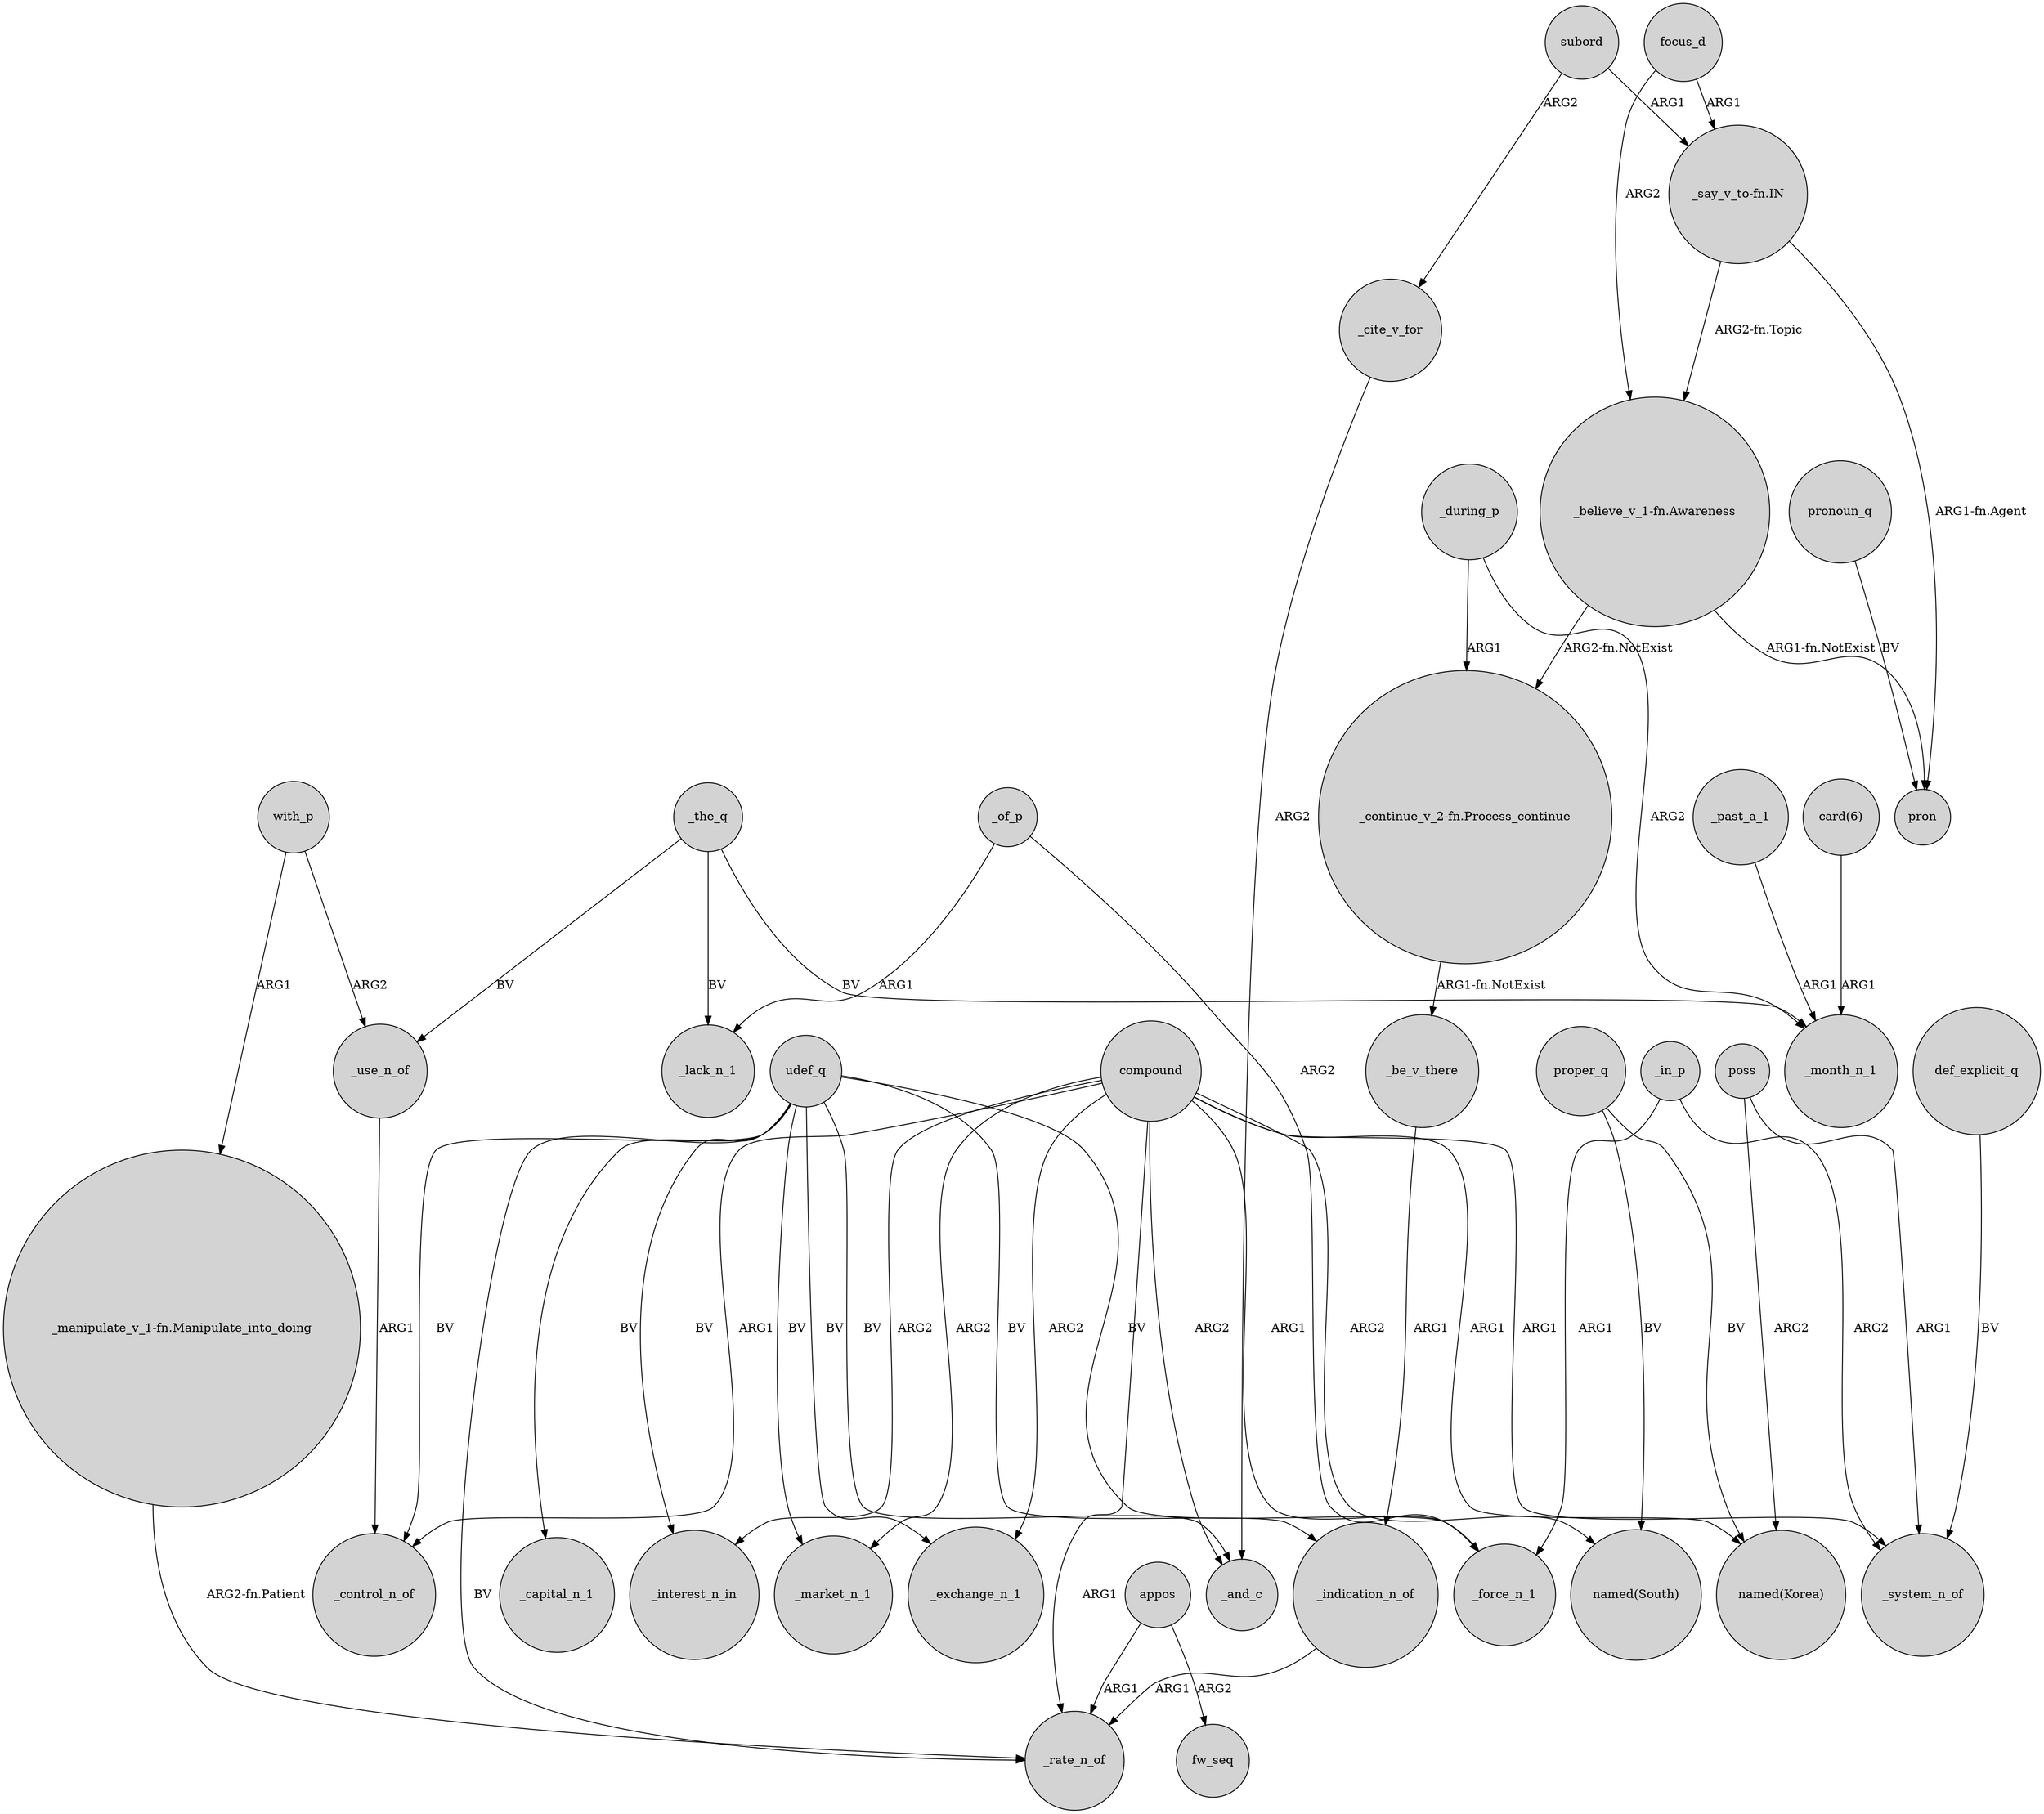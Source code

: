 digraph {
	node [shape=circle style=filled]
	compound -> _market_n_1 [label=ARG2]
	_be_v_there -> _indication_n_of [label=ARG1]
	_the_q -> _lack_n_1 [label=BV]
	udef_q -> _indication_n_of [label=BV]
	compound -> "named(South)" [label=ARG2]
	udef_q -> _force_n_1 [label=BV]
	_use_n_of -> _control_n_of [label=ARG1]
	_of_p -> _lack_n_1 [label=ARG1]
	_of_p -> _force_n_1 [label=ARG2]
	compound -> _system_n_of [label=ARG1]
	compound -> _force_n_1 [label=ARG1]
	with_p -> _use_n_of [label=ARG2]
	udef_q -> _control_n_of [label=BV]
	_the_q -> _use_n_of [label=BV]
	compound -> _rate_n_of [label=ARG1]
	subord -> _cite_v_for [label=ARG2]
	poss -> _system_n_of [label=ARG1]
	def_explicit_q -> _system_n_of [label=BV]
	subord -> "_say_v_to-fn.IN" [label=ARG1]
	udef_q -> _rate_n_of [label=BV]
	udef_q -> _market_n_1 [label=BV]
	udef_q -> _interest_n_in [label=BV]
	appos -> _rate_n_of [label=ARG1]
	compound -> _exchange_n_1 [label=ARG2]
	compound -> _interest_n_in [label=ARG2]
	poss -> "named(Korea)" [label=ARG2]
	_indication_n_of -> _rate_n_of [label=ARG1]
	pronoun_q -> pron [label=BV]
	_the_q -> _month_n_1 [label=BV]
	with_p -> "_manipulate_v_1-fn.Manipulate_into_doing" [label=ARG1]
	compound -> _and_c [label=ARG2]
	_during_p -> _month_n_1 [label=ARG2]
	_past_a_1 -> _month_n_1 [label=ARG1]
	compound -> _control_n_of [label=ARG1]
	"_manipulate_v_1-fn.Manipulate_into_doing" -> _rate_n_of [label="ARG2-fn.Patient"]
	proper_q -> "named(Korea)" [label=BV]
	"_believe_v_1-fn.Awareness" -> "_continue_v_2-fn.Process_continue" [label="ARG2-fn.NotExist"]
	_cite_v_for -> _and_c [label=ARG2]
	"_say_v_to-fn.IN" -> "_believe_v_1-fn.Awareness" [label="ARG2-fn.Topic"]
	appos -> fw_seq [label=ARG2]
	"_say_v_to-fn.IN" -> pron [label="ARG1-fn.Agent"]
	focus_d -> "_believe_v_1-fn.Awareness" [label=ARG2]
	_in_p -> _force_n_1 [label=ARG1]
	"card(6)" -> _month_n_1 [label=ARG1]
	udef_q -> _exchange_n_1 [label=BV]
	"_continue_v_2-fn.Process_continue" -> _be_v_there [label="ARG1-fn.NotExist"]
	"_believe_v_1-fn.Awareness" -> pron [label="ARG1-fn.NotExist"]
	udef_q -> _and_c [label=BV]
	_during_p -> "_continue_v_2-fn.Process_continue" [label=ARG1]
	proper_q -> "named(South)" [label=BV]
	_in_p -> _system_n_of [label=ARG2]
	compound -> "named(Korea)" [label=ARG1]
	focus_d -> "_say_v_to-fn.IN" [label=ARG1]
	udef_q -> _capital_n_1 [label=BV]
}
